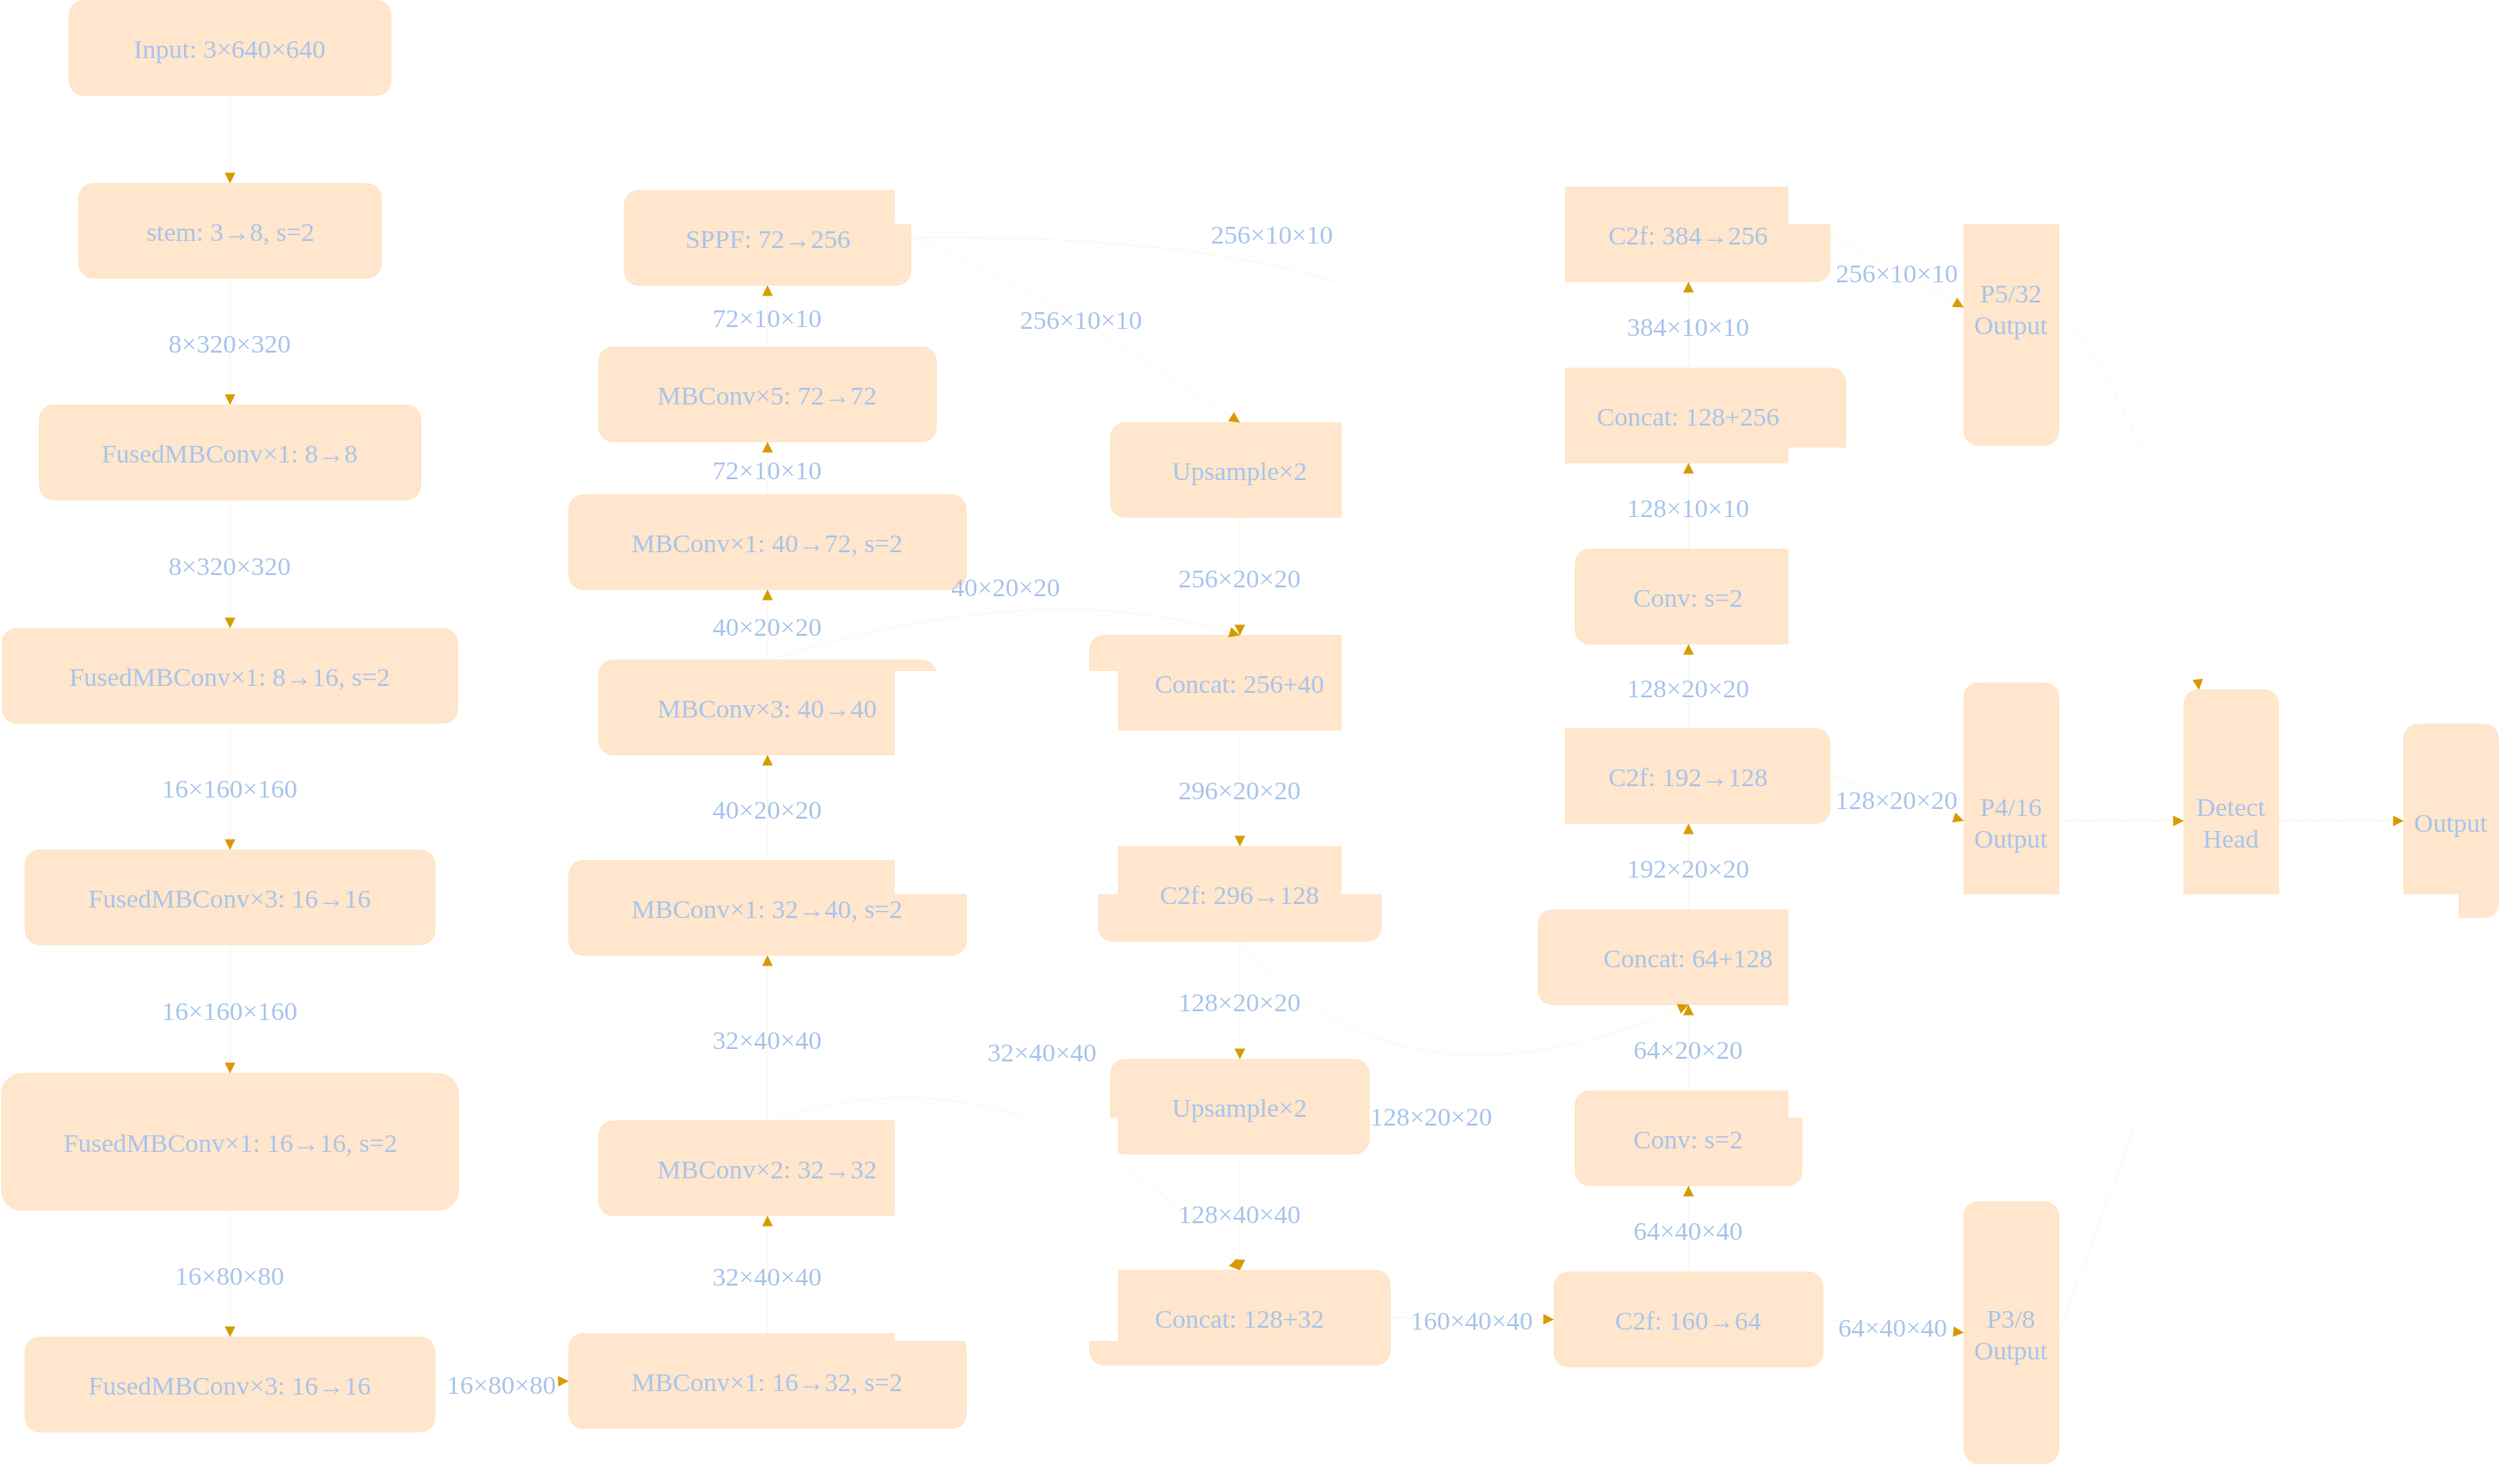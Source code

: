<mxfile version="26.2.14">
  <diagram name="Page-1" id="52a04d89-c75d-2922-d76d-85b35f80e030">
    <mxGraphModel dx="1723" dy="-2620" grid="0" gridSize="10" guides="0" tooltips="1" connect="1" arrows="1" fold="1" page="0" pageScale="1" pageWidth="1400" pageHeight="850" background="#FFFFFF" math="0" shadow="0">
      <root>
        <mxCell id="0" />
        <mxCell id="1" parent="0" />
        <mxCell id="_GfdGtISQYKUp6_XVA1W-74" value="Input: 3×640×640" style="whiteSpace=wrap;strokeWidth=0;labelBackgroundColor=none;fillColor=#ffe6cc;strokeColor=#d79b00;rounded=1;shadow=0;fontSize=15;fontColor=light-dark(#A9C4EB,#121212);fontFamily=Verdana;" parent="1" vertex="1">
          <mxGeometry x="325" y="3994" width="183" height="54" as="geometry" />
        </mxCell>
        <mxCell id="_GfdGtISQYKUp6_XVA1W-75" value="stem: 3→8, s=2" style="whiteSpace=wrap;strokeWidth=0;labelBackgroundColor=none;fillColor=#ffe6cc;strokeColor=#d79b00;rounded=1;shadow=0;fontSize=15;fontColor=light-dark(#A9C4EB,#121212);fontFamily=Verdana;" parent="1" vertex="1">
          <mxGeometry x="330.5" y="4098" width="172" height="54" as="geometry" />
        </mxCell>
        <mxCell id="_GfdGtISQYKUp6_XVA1W-76" value="FusedMBConv×1: 8→8" style="whiteSpace=wrap;strokeWidth=0;labelBackgroundColor=none;fillColor=#ffe6cc;strokeColor=#d79b00;rounded=1;shadow=0;fontSize=15;fontColor=light-dark(#A9C4EB,#121212);fontFamily=Verdana;" parent="1" vertex="1">
          <mxGeometry x="308" y="4224" width="217" height="54" as="geometry" />
        </mxCell>
        <mxCell id="_GfdGtISQYKUp6_XVA1W-77" value="FusedMBConv×1: 8→16, s=2" style="whiteSpace=wrap;strokeWidth=0;labelBackgroundColor=none;fillColor=#ffe6cc;strokeColor=#d79b00;rounded=1;shadow=0;fontSize=15;fontColor=light-dark(#A9C4EB,#121212);fontFamily=Verdana;" parent="1" vertex="1">
          <mxGeometry x="287" y="4351" width="259" height="54" as="geometry" />
        </mxCell>
        <mxCell id="_GfdGtISQYKUp6_XVA1W-78" value="FusedMBConv×3: 16→16" style="whiteSpace=wrap;strokeWidth=0;labelBackgroundColor=none;fillColor=#ffe6cc;strokeColor=#d79b00;rounded=1;shadow=0;fontSize=15;fontColor=light-dark(#A9C4EB,#121212);fontFamily=Verdana;" parent="1" vertex="1">
          <mxGeometry x="300" y="4477" width="233" height="54" as="geometry" />
        </mxCell>
        <mxCell id="_GfdGtISQYKUp6_XVA1W-79" value="FusedMBConv×1: 16→16, s=2" style="whiteSpace=wrap;strokeWidth=0;labelBackgroundColor=none;fillColor=#ffe6cc;strokeColor=#d79b00;rounded=1;shadow=0;fontSize=15;fontColor=light-dark(#A9C4EB,#121212);fontFamily=Verdana;" parent="1" vertex="1">
          <mxGeometry x="286.5" y="4604" width="260" height="78" as="geometry" />
        </mxCell>
        <mxCell id="_GfdGtISQYKUp6_XVA1W-80" value="FusedMBConv×3: 16→16" style="whiteSpace=wrap;strokeWidth=0;labelBackgroundColor=none;fillColor=#ffe6cc;strokeColor=#d79b00;rounded=1;shadow=0;fontSize=15;fontColor=light-dark(#A9C4EB,#121212);fontFamily=Verdana;" parent="1" vertex="1">
          <mxGeometry x="300" y="4754" width="233" height="54" as="geometry" />
        </mxCell>
        <mxCell id="_GfdGtISQYKUp6_XVA1W-81" value="MBConv×1: 16→32, s=2" style="whiteSpace=wrap;strokeWidth=0;labelBackgroundColor=none;fillColor=#ffe6cc;strokeColor=#d79b00;rounded=1;shadow=0;fontSize=15;fontColor=light-dark(#A9C4EB,#121212);fontFamily=Verdana;" parent="1" vertex="1">
          <mxGeometry x="609" y="4752" width="226" height="54" as="geometry" />
        </mxCell>
        <mxCell id="_GfdGtISQYKUp6_XVA1W-82" value="MBConv×2: 32→32" style="whiteSpace=wrap;strokeWidth=0;labelBackgroundColor=none;fillColor=#ffe6cc;strokeColor=#d79b00;rounded=1;shadow=0;fontSize=15;fontColor=light-dark(#A9C4EB,#121212);fontFamily=Verdana;" parent="1" vertex="1">
          <mxGeometry x="626" y="4631" width="192" height="54" as="geometry" />
        </mxCell>
        <mxCell id="_GfdGtISQYKUp6_XVA1W-83" value="MBConv×1: 32→40, s=2" style="whiteSpace=wrap;strokeWidth=0;labelBackgroundColor=none;fillColor=#ffe6cc;strokeColor=#d79b00;rounded=1;shadow=0;fontSize=15;fontColor=light-dark(#A9C4EB,#121212);fontFamily=Verdana;" parent="1" vertex="1">
          <mxGeometry x="609" y="4483" width="226" height="54" as="geometry" />
        </mxCell>
        <mxCell id="_GfdGtISQYKUp6_XVA1W-84" value="MBConv×3: 40→40" style="whiteSpace=wrap;strokeWidth=0;labelBackgroundColor=none;fillColor=#ffe6cc;strokeColor=#d79b00;rounded=1;shadow=0;fontSize=15;fontColor=light-dark(#A9C4EB,#121212);fontFamily=Verdana;" parent="1" vertex="1">
          <mxGeometry x="626" y="4369" width="192" height="54" as="geometry" />
        </mxCell>
        <mxCell id="_GfdGtISQYKUp6_XVA1W-85" value="MBConv×1: 40→72, s=2" style="whiteSpace=wrap;strokeWidth=0;labelBackgroundColor=none;fillColor=#ffe6cc;strokeColor=#d79b00;rounded=1;shadow=0;fontSize=15;fontColor=light-dark(#A9C4EB,#121212);fontFamily=Verdana;" parent="1" vertex="1">
          <mxGeometry x="609" y="4275" width="226" height="54" as="geometry" />
        </mxCell>
        <mxCell id="_GfdGtISQYKUp6_XVA1W-86" value="MBConv×5: 72→72" style="whiteSpace=wrap;strokeWidth=0;labelBackgroundColor=none;fillColor=#ffe6cc;strokeColor=#d79b00;rounded=1;shadow=0;fontSize=15;fontColor=light-dark(#A9C4EB,#121212);fontFamily=Verdana;" parent="1" vertex="1">
          <mxGeometry x="626" y="4191" width="192" height="54" as="geometry" />
        </mxCell>
        <mxCell id="_GfdGtISQYKUp6_XVA1W-87" value="SPPF: 72→256" style="whiteSpace=wrap;strokeWidth=0;labelBackgroundColor=none;fillColor=#ffe6cc;strokeColor=#d79b00;rounded=1;shadow=0;fontSize=15;fontColor=light-dark(#A9C4EB,#121212);fontFamily=Verdana;" parent="1" vertex="1">
          <mxGeometry x="640.5" y="4102" width="163" height="54" as="geometry" />
        </mxCell>
        <mxCell id="_GfdGtISQYKUp6_XVA1W-88" value="Upsample×2" style="whiteSpace=wrap;strokeWidth=0;labelBackgroundColor=none;fillColor=#ffe6cc;strokeColor=#d79b00;rounded=1;shadow=0;fontSize=15;fontColor=light-dark(#A9C4EB,#121212);fontFamily=Verdana;" parent="1" vertex="1">
          <mxGeometry x="917" y="4234" width="147" height="54" as="geometry" />
        </mxCell>
        <mxCell id="_GfdGtISQYKUp6_XVA1W-89" value="Concat: 256+40" style="whiteSpace=wrap;strokeWidth=0;labelBackgroundColor=none;fillColor=#ffe6cc;strokeColor=#d79b00;rounded=1;shadow=0;fontSize=15;fontColor=light-dark(#A9C4EB,#121212);fontFamily=Verdana;" parent="1" vertex="1">
          <mxGeometry x="905" y="4355" width="171" height="54" as="geometry" />
        </mxCell>
        <mxCell id="_GfdGtISQYKUp6_XVA1W-90" value="C2f: 296→128" style="whiteSpace=wrap;strokeWidth=0;labelBackgroundColor=none;fillColor=#ffe6cc;strokeColor=#d79b00;rounded=1;shadow=0;fontSize=15;fontColor=light-dark(#A9C4EB,#121212);fontFamily=Verdana;" parent="1" vertex="1">
          <mxGeometry x="910" y="4475" width="161" height="54" as="geometry" />
        </mxCell>
        <mxCell id="_GfdGtISQYKUp6_XVA1W-91" value="Upsample×2" style="whiteSpace=wrap;strokeWidth=0;labelBackgroundColor=none;fillColor=#ffe6cc;strokeColor=#d79b00;rounded=1;shadow=0;fontSize=15;fontColor=light-dark(#A9C4EB,#121212);fontFamily=Verdana;" parent="1" vertex="1">
          <mxGeometry x="917" y="4596" width="147" height="54" as="geometry" />
        </mxCell>
        <mxCell id="_GfdGtISQYKUp6_XVA1W-92" value="Concat: 128+32" style="whiteSpace=wrap;strokeWidth=0;labelBackgroundColor=none;fillColor=#ffe6cc;strokeColor=#d79b00;rounded=1;shadow=0;fontSize=15;fontColor=light-dark(#A9C4EB,#121212);fontFamily=Verdana;" parent="1" vertex="1">
          <mxGeometry x="905" y="4716" width="171" height="54" as="geometry" />
        </mxCell>
        <mxCell id="_GfdGtISQYKUp6_XVA1W-93" value="C2f: 160→64" style="whiteSpace=wrap;strokeWidth=0;labelBackgroundColor=none;fillColor=#ffe6cc;strokeColor=#d79b00;rounded=1;shadow=0;fontSize=15;fontColor=light-dark(#A9C4EB,#121212);fontFamily=Verdana;" parent="1" vertex="1">
          <mxGeometry x="1169" y="4717" width="153" height="54" as="geometry" />
        </mxCell>
        <mxCell id="_GfdGtISQYKUp6_XVA1W-94" value="P3/8 Output" style="whiteSpace=wrap;strokeWidth=0;labelBackgroundColor=none;fillColor=#ffe6cc;strokeColor=#d79b00;rounded=1;direction=north;shadow=0;fontSize=15;fontColor=light-dark(#A9C4EB,#121212);fontFamily=Verdana;" parent="1" vertex="1">
          <mxGeometry x="1402" y="4677" width="54" height="149" as="geometry" />
        </mxCell>
        <mxCell id="_GfdGtISQYKUp6_XVA1W-95" value="Conv: s=2" style="whiteSpace=wrap;strokeWidth=0;labelBackgroundColor=none;fillColor=#ffe6cc;strokeColor=#d79b00;rounded=1;shadow=0;fontSize=15;fontColor=light-dark(#A9C4EB,#121212);fontFamily=Verdana;" parent="1" vertex="1">
          <mxGeometry x="1181" y="4614" width="129" height="54" as="geometry" />
        </mxCell>
        <mxCell id="_GfdGtISQYKUp6_XVA1W-96" value="Concat: 64+128" style="whiteSpace=wrap;strokeWidth=0;labelBackgroundColor=none;fillColor=#ffe6cc;strokeColor=#d79b00;rounded=1;shadow=0;fontSize=15;fontColor=light-dark(#A9C4EB,#121212);fontFamily=Verdana;" parent="1" vertex="1">
          <mxGeometry x="1160" y="4511" width="171" height="54" as="geometry" />
        </mxCell>
        <mxCell id="_GfdGtISQYKUp6_XVA1W-97" value="C2f: 192→128" style="whiteSpace=wrap;strokeWidth=0;labelBackgroundColor=none;fillColor=#ffe6cc;strokeColor=#d79b00;rounded=1;shadow=0;fontSize=15;fontColor=light-dark(#A9C4EB,#121212);fontFamily=Verdana;" parent="1" vertex="1">
          <mxGeometry x="1165" y="4408" width="161" height="54" as="geometry" />
        </mxCell>
        <mxCell id="_GfdGtISQYKUp6_XVA1W-98" value="P4/16 Output" style="whiteSpace=wrap;strokeWidth=0;labelBackgroundColor=none;fillColor=#ffe6cc;strokeColor=#d79b00;rounded=1;direction=north;shadow=0;fontSize=15;fontColor=light-dark(#A9C4EB,#121212);fontFamily=Verdana;" parent="1" vertex="1">
          <mxGeometry x="1402" y="4382" width="54" height="157" as="geometry" />
        </mxCell>
        <mxCell id="_GfdGtISQYKUp6_XVA1W-99" value="Conv: s=2" style="whiteSpace=wrap;strokeWidth=0;labelBackgroundColor=none;fillColor=#ffe6cc;strokeColor=#d79b00;rounded=1;shadow=0;fontSize=15;fontColor=light-dark(#A9C4EB,#121212);fontFamily=Verdana;" parent="1" vertex="1">
          <mxGeometry x="1181" y="4306" width="129" height="54" as="geometry" />
        </mxCell>
        <mxCell id="_GfdGtISQYKUp6_XVA1W-100" value="Concat: 128+256" style="whiteSpace=wrap;strokeWidth=0;labelBackgroundColor=none;fillColor=#ffe6cc;strokeColor=#d79b00;rounded=1;shadow=0;fontSize=15;fontColor=light-dark(#A9C4EB,#121212);fontFamily=Verdana;" parent="1" vertex="1">
          <mxGeometry x="1156" y="4203" width="179" height="54" as="geometry" />
        </mxCell>
        <mxCell id="_GfdGtISQYKUp6_XVA1W-101" value="C2f: 384→256" style="whiteSpace=wrap;strokeWidth=0;labelBackgroundColor=none;fillColor=#ffe6cc;strokeColor=#d79b00;rounded=1;shadow=0;fontSize=15;fontColor=light-dark(#A9C4EB,#121212);fontFamily=Verdana;" parent="1" vertex="1">
          <mxGeometry x="1165" y="4100" width="161" height="54" as="geometry" />
        </mxCell>
        <mxCell id="_GfdGtISQYKUp6_XVA1W-102" value="P5/32 Output" style="whiteSpace=wrap;strokeWidth=0;labelBackgroundColor=none;fillColor=#ffe6cc;strokeColor=#d79b00;rounded=1;direction=south;shadow=0;fontSize=15;fontColor=light-dark(#A9C4EB,#121212);fontFamily=Verdana;" parent="1" vertex="1">
          <mxGeometry x="1402" y="4090" width="54" height="157" as="geometry" />
        </mxCell>
        <mxCell id="_GfdGtISQYKUp6_XVA1W-103" value="Detect Head" style="whiteSpace=wrap;strokeWidth=0;labelBackgroundColor=none;fillColor=#ffe6cc;strokeColor=#d79b00;rounded=1;direction=north;shadow=0;fontSize=15;fontColor=light-dark(#A9C4EB,#121212);fontFamily=Verdana;" parent="1" vertex="1">
          <mxGeometry x="1527" y="4386" width="54" height="149" as="geometry" />
        </mxCell>
        <mxCell id="_GfdGtISQYKUp6_XVA1W-104" value="Output" style="whiteSpace=wrap;strokeWidth=0;labelBackgroundColor=none;fillColor=#ffe6cc;strokeColor=#d79b00;rounded=1;direction=north;shadow=0;fontSize=15;fontColor=light-dark(#A9C4EB,#121212);fontFamily=Verdana;" parent="1" vertex="1">
          <mxGeometry x="1652" y="4405.5" width="54" height="110" as="geometry" />
        </mxCell>
        <mxCell id="_GfdGtISQYKUp6_XVA1W-105" value="" style="curved=1;startArrow=none;endArrow=block;exitX=0.5;exitY=1;entryX=0.5;entryY=0;rounded=1;labelBackgroundColor=none;strokeColor=#d79b00;fontColor=light-dark(#A9C4EB,#121212);fillColor=#ffe6cc;strokeWidth=0;shadow=0;fontSize=15;fontFamily=Verdana;" parent="1" source="_GfdGtISQYKUp6_XVA1W-74" target="_GfdGtISQYKUp6_XVA1W-75" edge="1">
          <mxGeometry relative="1" as="geometry">
            <Array as="points" />
          </mxGeometry>
        </mxCell>
        <mxCell id="_GfdGtISQYKUp6_XVA1W-106" value="8×320×320" style="curved=1;startArrow=none;endArrow=block;exitX=0.5;exitY=1;entryX=0.5;entryY=0.01;rounded=1;labelBackgroundColor=none;strokeColor=#d79b00;fontColor=light-dark(#A9C4EB,#121212);fillColor=#ffe6cc;strokeWidth=0;shadow=0;fontSize=15;fontFamily=Verdana;" parent="1" source="_GfdGtISQYKUp6_XVA1W-75" target="_GfdGtISQYKUp6_XVA1W-76" edge="1">
          <mxGeometry relative="1" as="geometry">
            <Array as="points" />
          </mxGeometry>
        </mxCell>
        <mxCell id="_GfdGtISQYKUp6_XVA1W-107" value="8×320×320" style="curved=1;startArrow=none;endArrow=block;exitX=0.5;exitY=1.01;entryX=0.5;entryY=0;rounded=1;labelBackgroundColor=none;strokeColor=#d79b00;fontColor=light-dark(#A9C4EB,#121212);fillColor=#ffe6cc;strokeWidth=0;shadow=0;fontSize=15;fontFamily=Verdana;" parent="1" source="_GfdGtISQYKUp6_XVA1W-76" target="_GfdGtISQYKUp6_XVA1W-77" edge="1">
          <mxGeometry relative="1" as="geometry">
            <Array as="points" />
          </mxGeometry>
        </mxCell>
        <mxCell id="_GfdGtISQYKUp6_XVA1W-108" value="16×160×160" style="curved=1;startArrow=none;endArrow=block;exitX=0.5;exitY=1;entryX=0.5;entryY=0;rounded=1;labelBackgroundColor=none;strokeColor=#d79b00;fontColor=light-dark(#A9C4EB,#121212);fillColor=#ffe6cc;strokeWidth=0;shadow=0;fontSize=15;fontFamily=Verdana;" parent="1" source="_GfdGtISQYKUp6_XVA1W-77" target="_GfdGtISQYKUp6_XVA1W-78" edge="1">
          <mxGeometry relative="1" as="geometry">
            <Array as="points" />
          </mxGeometry>
        </mxCell>
        <mxCell id="_GfdGtISQYKUp6_XVA1W-109" value="16×160×160" style="curved=1;startArrow=none;endArrow=block;exitX=0.5;exitY=1;entryX=0.5;entryY=-0.01;rounded=1;labelBackgroundColor=none;strokeColor=#d79b00;fontColor=light-dark(#A9C4EB,#121212);fillColor=#ffe6cc;strokeWidth=0;shadow=0;fontSize=15;fontFamily=Verdana;" parent="1" source="_GfdGtISQYKUp6_XVA1W-78" target="_GfdGtISQYKUp6_XVA1W-79" edge="1">
          <mxGeometry relative="1" as="geometry">
            <Array as="points" />
          </mxGeometry>
        </mxCell>
        <mxCell id="_GfdGtISQYKUp6_XVA1W-110" value="16×80×80" style="curved=1;startArrow=none;endArrow=block;exitX=0.5;exitY=0.99;entryX=0.5;entryY=0;rounded=1;labelBackgroundColor=none;strokeColor=#d79b00;fontColor=light-dark(#A9C4EB,#121212);fillColor=#ffe6cc;strokeWidth=0;shadow=0;fontSize=15;fontFamily=Verdana;" parent="1" source="_GfdGtISQYKUp6_XVA1W-79" target="_GfdGtISQYKUp6_XVA1W-80" edge="1">
          <mxGeometry relative="1" as="geometry">
            <Array as="points" />
          </mxGeometry>
        </mxCell>
        <mxCell id="_GfdGtISQYKUp6_XVA1W-111" value="16×80×80" style="curved=1;startArrow=none;endArrow=block;exitX=1;exitY=0.5;entryX=0;entryY=0.5;rounded=1;labelBackgroundColor=none;strokeColor=#d79b00;fontColor=light-dark(#A9C4EB,#121212);exitDx=0;exitDy=0;entryDx=0;entryDy=0;fillColor=#ffe6cc;strokeWidth=0;shadow=0;fontSize=15;fontFamily=Verdana;" parent="1" source="_GfdGtISQYKUp6_XVA1W-80" target="_GfdGtISQYKUp6_XVA1W-81" edge="1">
          <mxGeometry relative="1" as="geometry">
            <Array as="points" />
          </mxGeometry>
        </mxCell>
        <mxCell id="_GfdGtISQYKUp6_XVA1W-112" value="32×40×40" style="curved=1;startArrow=none;endArrow=block;exitX=0.5;exitY=0;rounded=1;labelBackgroundColor=none;strokeColor=#d79b00;fontColor=light-dark(#A9C4EB,#121212);exitDx=0;exitDy=0;entryX=0.5;entryY=1;entryDx=0;entryDy=0;fillColor=#ffe6cc;strokeWidth=0;shadow=0;fontSize=15;fontFamily=Verdana;" parent="1" source="_GfdGtISQYKUp6_XVA1W-81" target="_GfdGtISQYKUp6_XVA1W-82" edge="1">
          <mxGeometry relative="1" as="geometry">
            <Array as="points" />
            <mxPoint x="717" y="4671" as="targetPoint" />
          </mxGeometry>
        </mxCell>
        <mxCell id="_GfdGtISQYKUp6_XVA1W-113" value="32×40×40" style="curved=1;startArrow=none;endArrow=block;exitX=0.5;exitY=0;entryX=0.5;entryY=1;rounded=1;labelBackgroundColor=none;strokeColor=#d79b00;fontColor=light-dark(#A9C4EB,#121212);exitDx=0;exitDy=0;entryDx=0;entryDy=0;fillColor=#ffe6cc;strokeWidth=0;shadow=0;fontSize=15;fontFamily=Verdana;" parent="1" source="_GfdGtISQYKUp6_XVA1W-82" target="_GfdGtISQYKUp6_XVA1W-83" edge="1">
          <mxGeometry relative="1" as="geometry">
            <Array as="points" />
          </mxGeometry>
        </mxCell>
        <mxCell id="_GfdGtISQYKUp6_XVA1W-114" value="40×20×20" style="curved=1;startArrow=none;endArrow=block;exitX=0.5;exitY=0;entryX=0.5;entryY=1;rounded=1;labelBackgroundColor=none;strokeColor=#d79b00;fontColor=light-dark(#A9C4EB,#121212);exitDx=0;exitDy=0;entryDx=0;entryDy=0;fillColor=#ffe6cc;strokeWidth=0;shadow=0;fontSize=15;fontFamily=Verdana;" parent="1" source="_GfdGtISQYKUp6_XVA1W-83" target="_GfdGtISQYKUp6_XVA1W-84" edge="1">
          <mxGeometry relative="1" as="geometry">
            <Array as="points" />
          </mxGeometry>
        </mxCell>
        <mxCell id="_GfdGtISQYKUp6_XVA1W-115" value="40×20×20" style="curved=1;startArrow=none;endArrow=block;exitX=0.5;exitY=0;entryX=0.5;entryY=1;rounded=1;labelBackgroundColor=none;strokeColor=#d79b00;fontColor=light-dark(#A9C4EB,#121212);exitDx=0;exitDy=0;entryDx=0;entryDy=0;fillColor=#ffe6cc;strokeWidth=0;shadow=0;fontSize=15;fontFamily=Verdana;" parent="1" source="_GfdGtISQYKUp6_XVA1W-84" target="_GfdGtISQYKUp6_XVA1W-85" edge="1">
          <mxGeometry relative="1" as="geometry">
            <Array as="points" />
          </mxGeometry>
        </mxCell>
        <mxCell id="_GfdGtISQYKUp6_XVA1W-116" value="72×10×10" style="curved=1;startArrow=none;endArrow=block;exitX=0.5;exitY=0;entryX=0.5;entryY=1;rounded=1;labelBackgroundColor=none;strokeColor=#d79b00;fontColor=light-dark(#A9C4EB,#121212);exitDx=0;exitDy=0;entryDx=0;entryDy=0;fillColor=#ffe6cc;strokeWidth=0;shadow=0;fontSize=15;fontFamily=Verdana;" parent="1" source="_GfdGtISQYKUp6_XVA1W-85" target="_GfdGtISQYKUp6_XVA1W-86" edge="1">
          <mxGeometry relative="1" as="geometry">
            <Array as="points" />
          </mxGeometry>
        </mxCell>
        <mxCell id="_GfdGtISQYKUp6_XVA1W-117" value="72×10×10" style="curved=1;startArrow=none;endArrow=block;exitX=0.5;exitY=0;entryX=0.5;entryY=1;rounded=1;labelBackgroundColor=none;strokeColor=#d79b00;fontColor=light-dark(#A9C4EB,#121212);exitDx=0;exitDy=0;entryDx=0;entryDy=0;fillColor=#ffe6cc;strokeWidth=0;shadow=0;fontSize=15;fontFamily=Verdana;" parent="1" source="_GfdGtISQYKUp6_XVA1W-86" target="_GfdGtISQYKUp6_XVA1W-87" edge="1">
          <mxGeometry relative="1" as="geometry">
            <Array as="points" />
          </mxGeometry>
        </mxCell>
        <mxCell id="_GfdGtISQYKUp6_XVA1W-118" value="256×10×10" style="curved=1;startArrow=none;endArrow=block;exitX=1;exitY=0.5;entryX=0.5;entryY=0;rounded=1;labelBackgroundColor=none;strokeColor=#d79b00;fontColor=light-dark(#A9C4EB,#121212);exitDx=0;exitDy=0;entryDx=0;entryDy=0;fillColor=#ffe6cc;strokeWidth=0;shadow=0;fontSize=15;fontFamily=Verdana;" parent="1" source="_GfdGtISQYKUp6_XVA1W-87" target="_GfdGtISQYKUp6_XVA1W-88" edge="1">
          <mxGeometry relative="1" as="geometry">
            <Array as="points">
              <mxPoint x="859" y="4147" />
            </Array>
          </mxGeometry>
        </mxCell>
        <mxCell id="_GfdGtISQYKUp6_XVA1W-119" value="256×20×20" style="curved=1;startArrow=none;endArrow=block;exitX=0.5;exitY=1;entryX=0.5;entryY=0;rounded=1;labelBackgroundColor=none;strokeColor=#d79b00;fontColor=light-dark(#A9C4EB,#121212);entryDx=0;entryDy=0;fillColor=#ffe6cc;strokeWidth=0;shadow=0;fontSize=15;fontFamily=Verdana;" parent="1" source="_GfdGtISQYKUp6_XVA1W-88" target="_GfdGtISQYKUp6_XVA1W-89" edge="1">
          <mxGeometry relative="1" as="geometry">
            <Array as="points" />
          </mxGeometry>
        </mxCell>
        <mxCell id="_GfdGtISQYKUp6_XVA1W-120" value="40×20×20" style="curved=1;startArrow=none;endArrow=block;exitX=0.5;exitY=0;entryX=0.5;entryY=0;rounded=1;labelBackgroundColor=none;strokeColor=#d79b00;fontColor=light-dark(#A9C4EB,#121212);entryDx=0;entryDy=0;exitDx=0;exitDy=0;fillColor=#ffe6cc;strokeWidth=0;shadow=0;fontSize=15;fontFamily=Verdana;" parent="1" source="_GfdGtISQYKUp6_XVA1W-84" target="_GfdGtISQYKUp6_XVA1W-89" edge="1">
          <mxGeometry x="0.012" relative="1" as="geometry">
            <Array as="points">
              <mxPoint x="876" y="4321" />
            </Array>
            <mxPoint as="offset" />
          </mxGeometry>
        </mxCell>
        <mxCell id="_GfdGtISQYKUp6_XVA1W-121" value="296×20×20" style="curved=1;startArrow=none;endArrow=block;exitX=0.5;exitY=0.99;entryX=0.5;entryY=0;rounded=1;labelBackgroundColor=none;strokeColor=#d79b00;fontColor=light-dark(#A9C4EB,#121212);fillColor=#ffe6cc;strokeWidth=0;shadow=0;fontSize=15;fontFamily=Verdana;" parent="1" source="_GfdGtISQYKUp6_XVA1W-89" target="_GfdGtISQYKUp6_XVA1W-90" edge="1">
          <mxGeometry relative="1" as="geometry">
            <Array as="points" />
          </mxGeometry>
        </mxCell>
        <mxCell id="_GfdGtISQYKUp6_XVA1W-122" value="128×20×20" style="curved=1;startArrow=none;endArrow=block;exitX=0.5;exitY=1;entryX=0.5;entryY=0.01;rounded=1;labelBackgroundColor=none;strokeColor=#d79b00;fontColor=light-dark(#A9C4EB,#121212);fillColor=#ffe6cc;strokeWidth=0;shadow=0;fontSize=15;fontFamily=Verdana;" parent="1" source="_GfdGtISQYKUp6_XVA1W-90" target="_GfdGtISQYKUp6_XVA1W-91" edge="1">
          <mxGeometry relative="1" as="geometry">
            <Array as="points" />
          </mxGeometry>
        </mxCell>
        <mxCell id="_GfdGtISQYKUp6_XVA1W-123" value="128×40×40" style="curved=1;startArrow=none;endArrow=block;exitX=0.5;exitY=1.01;entryX=0.5;entryY=0;rounded=1;labelBackgroundColor=none;strokeColor=#d79b00;fontColor=light-dark(#A9C4EB,#121212);entryDx=0;entryDy=0;fillColor=#ffe6cc;strokeWidth=0;shadow=0;fontSize=15;fontFamily=Verdana;" parent="1" source="_GfdGtISQYKUp6_XVA1W-91" target="_GfdGtISQYKUp6_XVA1W-92" edge="1">
          <mxGeometry relative="1" as="geometry">
            <Array as="points" />
          </mxGeometry>
        </mxCell>
        <mxCell id="_GfdGtISQYKUp6_XVA1W-124" value="32×40×40" style="curved=1;startArrow=none;endArrow=block;exitX=0.5;exitY=0;entryX=0.5;entryY=0;rounded=1;labelBackgroundColor=none;strokeColor=#d79b00;fontColor=light-dark(#A9C4EB,#121212);entryDx=0;entryDy=0;exitDx=0;exitDy=0;fillColor=#ffe6cc;strokeWidth=0;shadow=0;fontSize=15;fontFamily=Verdana;" parent="1" source="_GfdGtISQYKUp6_XVA1W-82" target="_GfdGtISQYKUp6_XVA1W-92" edge="1">
          <mxGeometry relative="1" as="geometry">
            <Array as="points">
              <mxPoint x="871" y="4583" />
            </Array>
          </mxGeometry>
        </mxCell>
        <mxCell id="_GfdGtISQYKUp6_XVA1W-125" value="160×40×40" style="curved=1;startArrow=none;endArrow=block;exitX=1;exitY=0.5;entryX=0;entryY=0.5;rounded=1;labelBackgroundColor=none;strokeColor=#d79b00;fontColor=light-dark(#A9C4EB,#121212);entryDx=0;entryDy=0;exitDx=0;exitDy=0;fillColor=#ffe6cc;strokeWidth=0;shadow=0;fontSize=15;fontFamily=Verdana;" parent="1" source="_GfdGtISQYKUp6_XVA1W-92" target="_GfdGtISQYKUp6_XVA1W-93" edge="1">
          <mxGeometry relative="1" as="geometry">
            <Array as="points" />
          </mxGeometry>
        </mxCell>
        <mxCell id="_GfdGtISQYKUp6_XVA1W-126" value="64×40×40" style="curved=1;startArrow=none;endArrow=block;exitX=1;exitY=0.5;entryX=0.5;entryY=0;rounded=1;labelBackgroundColor=none;strokeColor=#d79b00;fontColor=light-dark(#A9C4EB,#121212);exitDx=0;exitDy=0;fillColor=#ffe6cc;strokeWidth=0;shadow=0;fontSize=15;fontFamily=Verdana;" parent="1" source="_GfdGtISQYKUp6_XVA1W-93" target="_GfdGtISQYKUp6_XVA1W-94" edge="1">
          <mxGeometry relative="1" as="geometry">
            <Array as="points" />
          </mxGeometry>
        </mxCell>
        <mxCell id="_GfdGtISQYKUp6_XVA1W-127" value="64×40×40" style="curved=1;startArrow=none;endArrow=block;exitX=0.5;exitY=0;entryX=0.5;entryY=1;rounded=1;labelBackgroundColor=none;strokeColor=#d79b00;fontColor=light-dark(#A9C4EB,#121212);exitDx=0;exitDy=0;entryDx=0;entryDy=0;fillColor=#ffe6cc;strokeWidth=0;shadow=0;fontSize=15;fontFamily=Verdana;" parent="1" source="_GfdGtISQYKUp6_XVA1W-93" target="_GfdGtISQYKUp6_XVA1W-95" edge="1">
          <mxGeometry relative="1" as="geometry">
            <Array as="points" />
          </mxGeometry>
        </mxCell>
        <mxCell id="_GfdGtISQYKUp6_XVA1W-128" value="64×20×20" style="curved=1;startArrow=none;endArrow=block;exitX=0.5;exitY=0;entryX=0.5;entryY=1;rounded=1;labelBackgroundColor=none;strokeColor=#d79b00;fontColor=light-dark(#A9C4EB,#121212);exitDx=0;exitDy=0;entryDx=0;entryDy=0;fillColor=#ffe6cc;strokeWidth=0;shadow=0;fontSize=15;fontFamily=Verdana;" parent="1" source="_GfdGtISQYKUp6_XVA1W-95" target="_GfdGtISQYKUp6_XVA1W-96" edge="1">
          <mxGeometry relative="1" as="geometry">
            <Array as="points" />
          </mxGeometry>
        </mxCell>
        <mxCell id="_GfdGtISQYKUp6_XVA1W-129" value="128×20×20" style="curved=1;startArrow=none;endArrow=block;exitX=0.5;exitY=1;entryX=0.5;entryY=1;rounded=1;labelBackgroundColor=none;strokeColor=#d79b00;fontColor=light-dark(#A9C4EB,#121212);entryDx=0;entryDy=0;exitDx=0;exitDy=0;fillColor=#ffe6cc;strokeWidth=0;shadow=0;fontSize=15;fontFamily=Verdana;" parent="1" source="_GfdGtISQYKUp6_XVA1W-90" target="_GfdGtISQYKUp6_XVA1W-96" edge="1">
          <mxGeometry relative="1" as="geometry">
            <Array as="points">
              <mxPoint x="1082" y="4635" />
            </Array>
          </mxGeometry>
        </mxCell>
        <mxCell id="_GfdGtISQYKUp6_XVA1W-130" value="192×20×20" style="curved=1;startArrow=none;endArrow=block;exitX=0.5;exitY=0;entryX=0.5;entryY=1;rounded=1;labelBackgroundColor=none;strokeColor=#d79b00;fontColor=light-dark(#A9C4EB,#121212);exitDx=0;exitDy=0;entryDx=0;entryDy=0;fillColor=#ffe6cc;strokeWidth=0;shadow=0;fontSize=15;fontFamily=Verdana;" parent="1" source="_GfdGtISQYKUp6_XVA1W-96" target="_GfdGtISQYKUp6_XVA1W-97" edge="1">
          <mxGeometry relative="1" as="geometry">
            <Array as="points" />
          </mxGeometry>
        </mxCell>
        <mxCell id="_GfdGtISQYKUp6_XVA1W-131" value="128×20×20" style="curved=1;startArrow=none;endArrow=block;exitX=1;exitY=0.5;entryX=0.5;entryY=0;rounded=1;labelBackgroundColor=none;strokeColor=#d79b00;fontColor=light-dark(#A9C4EB,#121212);exitDx=0;exitDy=0;fillColor=#ffe6cc;strokeWidth=0;shadow=0;fontSize=15;fontFamily=Verdana;" parent="1" source="_GfdGtISQYKUp6_XVA1W-97" target="_GfdGtISQYKUp6_XVA1W-98" edge="1">
          <mxGeometry relative="1" as="geometry">
            <Array as="points" />
          </mxGeometry>
        </mxCell>
        <mxCell id="_GfdGtISQYKUp6_XVA1W-132" value="128×20×20" style="curved=1;startArrow=none;endArrow=block;exitX=0.5;exitY=0;entryX=0.5;entryY=1;rounded=1;labelBackgroundColor=none;strokeColor=#d79b00;fontColor=light-dark(#A9C4EB,#121212);exitDx=0;exitDy=0;entryDx=0;entryDy=0;fillColor=#ffe6cc;strokeWidth=0;shadow=0;fontSize=15;fontFamily=Verdana;" parent="1" source="_GfdGtISQYKUp6_XVA1W-97" target="_GfdGtISQYKUp6_XVA1W-99" edge="1">
          <mxGeometry relative="1" as="geometry">
            <Array as="points" />
          </mxGeometry>
        </mxCell>
        <mxCell id="_GfdGtISQYKUp6_XVA1W-133" value="128×10×10" style="curved=1;startArrow=none;endArrow=block;exitX=0.5;exitY=0;entryX=0.5;entryY=1;rounded=1;labelBackgroundColor=none;strokeColor=#d79b00;fontColor=light-dark(#A9C4EB,#121212);exitDx=0;exitDy=0;entryDx=0;entryDy=0;fillColor=#ffe6cc;strokeWidth=0;shadow=0;fontSize=15;fontFamily=Verdana;" parent="1" source="_GfdGtISQYKUp6_XVA1W-99" target="_GfdGtISQYKUp6_XVA1W-100" edge="1">
          <mxGeometry relative="1" as="geometry">
            <Array as="points" />
          </mxGeometry>
        </mxCell>
        <mxCell id="_GfdGtISQYKUp6_XVA1W-134" value="256×10×10" style="curved=1;startArrow=none;endArrow=block;exitX=1;exitY=0.5;entryX=0;entryY=0.5;rounded=1;labelBackgroundColor=none;strokeColor=#d79b00;fontColor=light-dark(#A9C4EB,#121212);entryDx=0;entryDy=0;exitDx=0;exitDy=0;fillColor=#ffe6cc;strokeWidth=0;shadow=0;fontSize=15;fontFamily=Verdana;" parent="1" source="_GfdGtISQYKUp6_XVA1W-87" target="_GfdGtISQYKUp6_XVA1W-100" edge="1">
          <mxGeometry relative="1" as="geometry">
            <Array as="points">
              <mxPoint x="1092" y="4125" />
            </Array>
          </mxGeometry>
        </mxCell>
        <mxCell id="_GfdGtISQYKUp6_XVA1W-135" value="384×10×10" style="curved=1;startArrow=none;endArrow=block;exitX=0.5;exitY=0;entryX=0.5;entryY=1;rounded=1;labelBackgroundColor=none;strokeColor=#d79b00;fontColor=light-dark(#A9C4EB,#121212);exitDx=0;exitDy=0;entryDx=0;entryDy=0;fillColor=#ffe6cc;strokeWidth=0;shadow=0;fontSize=15;fontFamily=Verdana;" parent="1" source="_GfdGtISQYKUp6_XVA1W-100" target="_GfdGtISQYKUp6_XVA1W-101" edge="1">
          <mxGeometry relative="1" as="geometry">
            <Array as="points" />
          </mxGeometry>
        </mxCell>
        <mxCell id="_GfdGtISQYKUp6_XVA1W-136" value="256×10×10" style="curved=1;startArrow=none;endArrow=block;exitX=1;exitY=0.5;entryX=0.5;entryY=1;rounded=1;labelBackgroundColor=none;strokeColor=#d79b00;fontColor=light-dark(#A9C4EB,#121212);exitDx=0;exitDy=0;entryDx=0;entryDy=0;fillColor=#ffe6cc;strokeWidth=0;shadow=0;fontSize=15;fontFamily=Verdana;" parent="1" source="_GfdGtISQYKUp6_XVA1W-101" target="_GfdGtISQYKUp6_XVA1W-102" edge="1">
          <mxGeometry relative="1" as="geometry">
            <Array as="points" />
          </mxGeometry>
        </mxCell>
        <mxCell id="_GfdGtISQYKUp6_XVA1W-137" value="" style="curved=1;startArrow=none;endArrow=block;exitX=0.5;exitY=1;entryX=0;entryY=0.16;rounded=1;labelBackgroundColor=none;strokeColor=#d79b00;fontColor=light-dark(#A9C4EB,#121212);fillColor=#ffe6cc;strokeWidth=0;shadow=0;fontSize=15;fontFamily=Verdana;" parent="1" source="_GfdGtISQYKUp6_XVA1W-94" target="_GfdGtISQYKUp6_XVA1W-103" edge="1">
          <mxGeometry relative="1" as="geometry">
            <Array as="points" />
          </mxGeometry>
        </mxCell>
        <mxCell id="_GfdGtISQYKUp6_XVA1W-138" value="" style="curved=1;startArrow=none;endArrow=block;exitX=0.5;exitY=1;entryX=0.5;entryY=0;rounded=1;labelBackgroundColor=none;strokeColor=#d79b00;fontColor=light-dark(#A9C4EB,#121212);fillColor=#ffe6cc;strokeWidth=0;shadow=0;fontSize=15;fontFamily=Verdana;" parent="1" source="_GfdGtISQYKUp6_XVA1W-98" target="_GfdGtISQYKUp6_XVA1W-103" edge="1">
          <mxGeometry relative="1" as="geometry">
            <Array as="points" />
          </mxGeometry>
        </mxCell>
        <mxCell id="_GfdGtISQYKUp6_XVA1W-139" value="" style="curved=1;startArrow=none;endArrow=block;exitX=0.5;exitY=0;entryX=1;entryY=0.16;rounded=1;labelBackgroundColor=none;strokeColor=#d79b00;fontColor=light-dark(#A9C4EB,#121212);exitDx=0;exitDy=0;fillColor=#ffe6cc;strokeWidth=0;shadow=0;fontSize=15;fontFamily=Verdana;" parent="1" source="_GfdGtISQYKUp6_XVA1W-102" target="_GfdGtISQYKUp6_XVA1W-103" edge="1">
          <mxGeometry relative="1" as="geometry">
            <Array as="points">
              <mxPoint x="1520" y="4249" />
            </Array>
          </mxGeometry>
        </mxCell>
        <mxCell id="_GfdGtISQYKUp6_XVA1W-140" value="" style="curved=1;startArrow=none;endArrow=block;exitX=0.5;exitY=1;entryX=0.5;entryY=0;rounded=1;labelBackgroundColor=none;strokeColor=#d79b00;fontColor=light-dark(#A9C4EB,#121212);fillColor=#ffe6cc;strokeWidth=0;shadow=0;fontSize=15;fontFamily=Verdana;" parent="1" source="_GfdGtISQYKUp6_XVA1W-103" target="_GfdGtISQYKUp6_XVA1W-104" edge="1">
          <mxGeometry relative="1" as="geometry">
            <Array as="points" />
          </mxGeometry>
        </mxCell>
      </root>
    </mxGraphModel>
  </diagram>
</mxfile>
